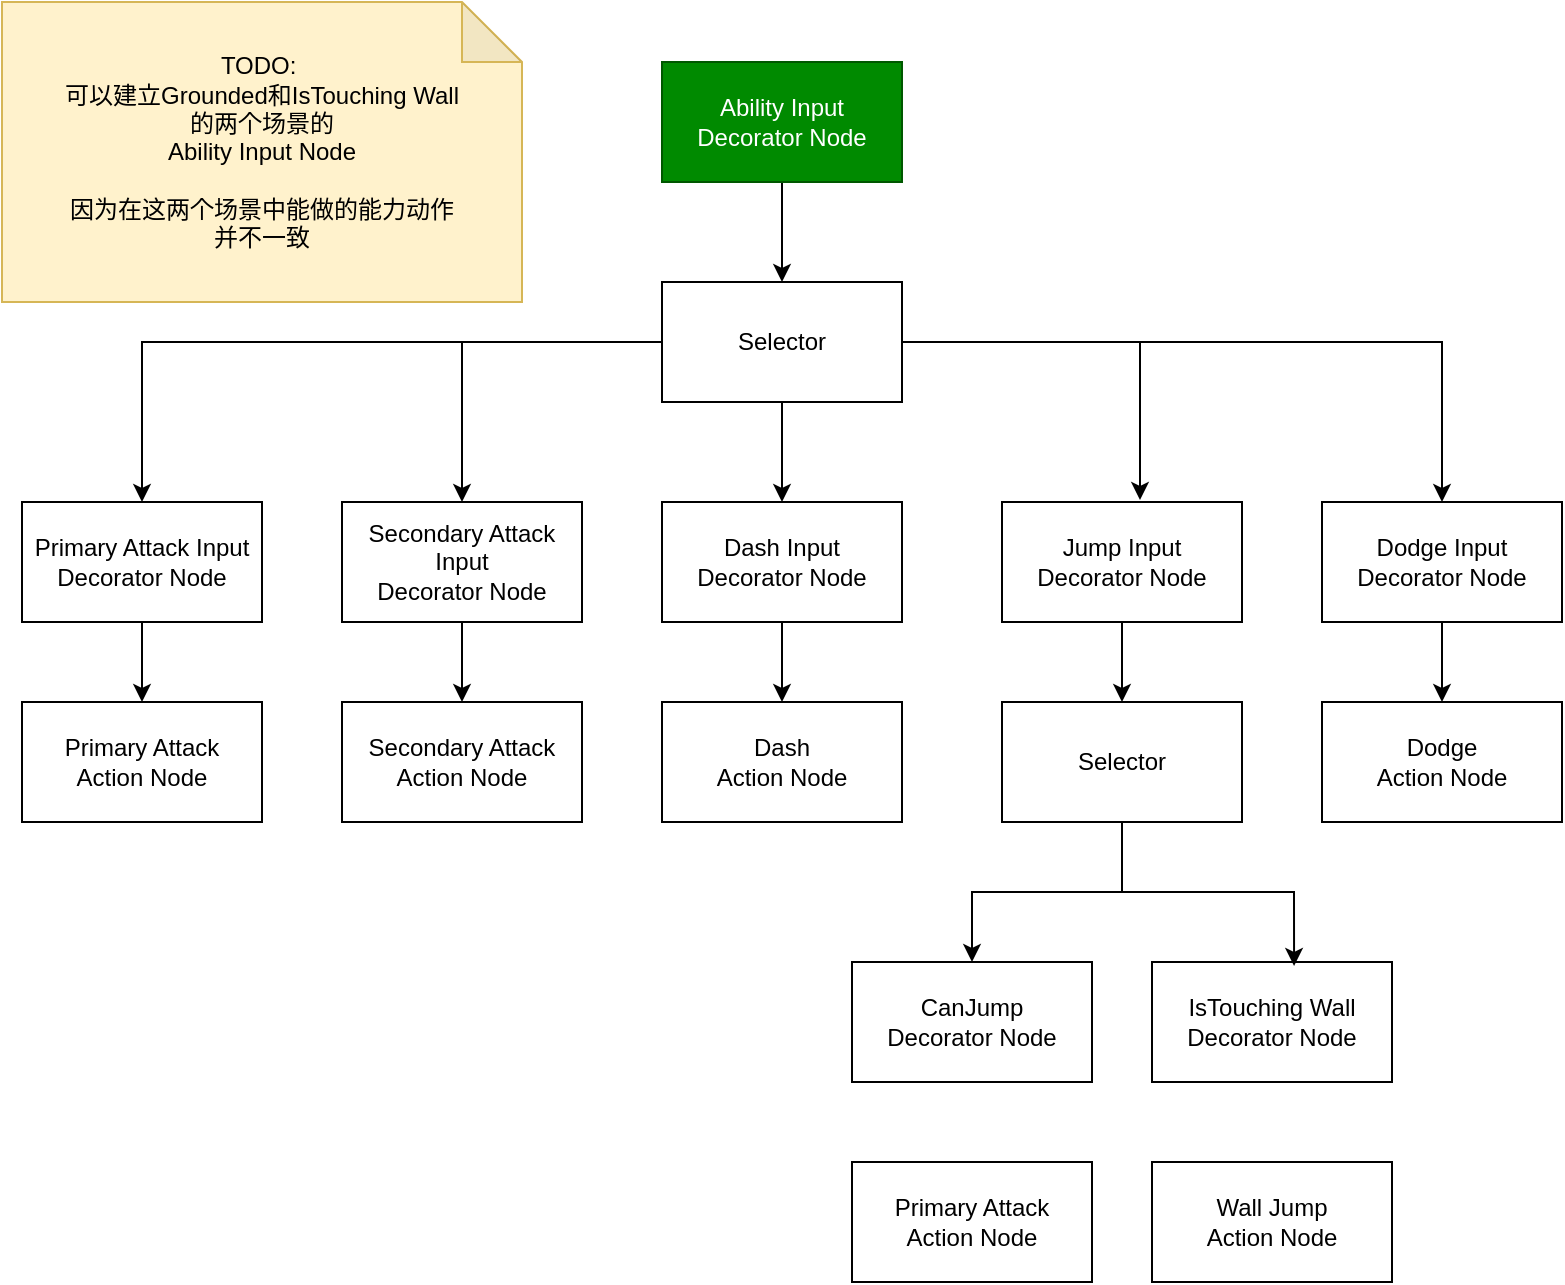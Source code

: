 <mxfile version="24.2.5" type="device">
  <diagram name="第 1 页" id="BaFM6djd5I_EMZOGuvNs">
    <mxGraphModel dx="1098" dy="817" grid="1" gridSize="10" guides="1" tooltips="1" connect="1" arrows="1" fold="1" page="1" pageScale="1" pageWidth="827" pageHeight="1169" math="0" shadow="0">
      <root>
        <mxCell id="0" />
        <mxCell id="1" parent="0" />
        <mxCell id="UWJKWEuTwi-6ReWFImr1-20" style="edgeStyle=orthogonalEdgeStyle;rounded=0;orthogonalLoop=1;jettySize=auto;html=1;" edge="1" parent="1" source="UWJKWEuTwi-6ReWFImr1-1" target="UWJKWEuTwi-6ReWFImr1-2">
          <mxGeometry relative="1" as="geometry" />
        </mxCell>
        <mxCell id="UWJKWEuTwi-6ReWFImr1-1" value="&lt;div&gt;Ability Input&lt;/div&gt;&lt;div&gt;Decorator Node&lt;/div&gt;" style="rounded=0;whiteSpace=wrap;html=1;fillColor=#008a00;strokeColor=#005700;fontColor=#ffffff;" vertex="1" parent="1">
          <mxGeometry x="370" y="100" width="120" height="60" as="geometry" />
        </mxCell>
        <mxCell id="UWJKWEuTwi-6ReWFImr1-21" style="edgeStyle=orthogonalEdgeStyle;rounded=0;orthogonalLoop=1;jettySize=auto;html=1;entryX=0.5;entryY=0;entryDx=0;entryDy=0;" edge="1" parent="1" source="UWJKWEuTwi-6ReWFImr1-2" target="UWJKWEuTwi-6ReWFImr1-3">
          <mxGeometry relative="1" as="geometry" />
        </mxCell>
        <mxCell id="UWJKWEuTwi-6ReWFImr1-22" style="edgeStyle=orthogonalEdgeStyle;rounded=0;orthogonalLoop=1;jettySize=auto;html=1;entryX=0.5;entryY=0;entryDx=0;entryDy=0;" edge="1" parent="1" source="UWJKWEuTwi-6ReWFImr1-2" target="UWJKWEuTwi-6ReWFImr1-5">
          <mxGeometry relative="1" as="geometry" />
        </mxCell>
        <mxCell id="UWJKWEuTwi-6ReWFImr1-23" style="edgeStyle=orthogonalEdgeStyle;rounded=0;orthogonalLoop=1;jettySize=auto;html=1;" edge="1" parent="1" source="UWJKWEuTwi-6ReWFImr1-2" target="UWJKWEuTwi-6ReWFImr1-7">
          <mxGeometry relative="1" as="geometry" />
        </mxCell>
        <mxCell id="UWJKWEuTwi-6ReWFImr1-25" style="edgeStyle=orthogonalEdgeStyle;rounded=0;orthogonalLoop=1;jettySize=auto;html=1;entryX=0.5;entryY=0;entryDx=0;entryDy=0;" edge="1" parent="1" source="UWJKWEuTwi-6ReWFImr1-2" target="UWJKWEuTwi-6ReWFImr1-18">
          <mxGeometry relative="1" as="geometry" />
        </mxCell>
        <mxCell id="UWJKWEuTwi-6ReWFImr1-2" value="&lt;div&gt;Selector&lt;/div&gt;" style="rounded=0;whiteSpace=wrap;html=1;" vertex="1" parent="1">
          <mxGeometry x="370" y="210" width="120" height="60" as="geometry" />
        </mxCell>
        <mxCell id="UWJKWEuTwi-6ReWFImr1-29" style="edgeStyle=orthogonalEdgeStyle;rounded=0;orthogonalLoop=1;jettySize=auto;html=1;entryX=0.5;entryY=0;entryDx=0;entryDy=0;" edge="1" parent="1" source="UWJKWEuTwi-6ReWFImr1-3" target="UWJKWEuTwi-6ReWFImr1-4">
          <mxGeometry relative="1" as="geometry" />
        </mxCell>
        <mxCell id="UWJKWEuTwi-6ReWFImr1-3" value="&lt;div&gt;Primary Attack Input&lt;/div&gt;&lt;div&gt;Decorator Node&lt;/div&gt;" style="rounded=0;whiteSpace=wrap;html=1;" vertex="1" parent="1">
          <mxGeometry x="50" y="320" width="120" height="60" as="geometry" />
        </mxCell>
        <mxCell id="UWJKWEuTwi-6ReWFImr1-4" value="&lt;div&gt;Primary Attack&lt;/div&gt;&lt;div&gt;Action Node&lt;/div&gt;" style="rounded=0;whiteSpace=wrap;html=1;" vertex="1" parent="1">
          <mxGeometry x="50" y="420" width="120" height="60" as="geometry" />
        </mxCell>
        <mxCell id="UWJKWEuTwi-6ReWFImr1-30" style="edgeStyle=orthogonalEdgeStyle;rounded=0;orthogonalLoop=1;jettySize=auto;html=1;entryX=0.5;entryY=0;entryDx=0;entryDy=0;" edge="1" parent="1" source="UWJKWEuTwi-6ReWFImr1-5" target="UWJKWEuTwi-6ReWFImr1-6">
          <mxGeometry relative="1" as="geometry" />
        </mxCell>
        <mxCell id="UWJKWEuTwi-6ReWFImr1-5" value="&lt;div&gt;Secondary Attack Input&lt;/div&gt;&lt;div&gt;Decorator Node&lt;/div&gt;" style="rounded=0;whiteSpace=wrap;html=1;" vertex="1" parent="1">
          <mxGeometry x="210" y="320" width="120" height="60" as="geometry" />
        </mxCell>
        <mxCell id="UWJKWEuTwi-6ReWFImr1-6" value="&lt;div&gt;Secondary Attack&lt;/div&gt;&lt;div&gt;Action Node&lt;/div&gt;" style="rounded=0;whiteSpace=wrap;html=1;" vertex="1" parent="1">
          <mxGeometry x="210" y="420" width="120" height="60" as="geometry" />
        </mxCell>
        <mxCell id="UWJKWEuTwi-6ReWFImr1-31" style="edgeStyle=orthogonalEdgeStyle;rounded=0;orthogonalLoop=1;jettySize=auto;html=1;entryX=0.5;entryY=0;entryDx=0;entryDy=0;" edge="1" parent="1" source="UWJKWEuTwi-6ReWFImr1-7" target="UWJKWEuTwi-6ReWFImr1-8">
          <mxGeometry relative="1" as="geometry" />
        </mxCell>
        <mxCell id="UWJKWEuTwi-6ReWFImr1-7" value="&lt;div&gt;Dash Input&lt;/div&gt;&lt;div&gt;Decorator Node&lt;/div&gt;" style="rounded=0;whiteSpace=wrap;html=1;" vertex="1" parent="1">
          <mxGeometry x="370" y="320" width="120" height="60" as="geometry" />
        </mxCell>
        <mxCell id="UWJKWEuTwi-6ReWFImr1-8" value="&lt;div&gt;Dash&lt;/div&gt;&lt;div&gt;Action Node&lt;/div&gt;" style="rounded=0;whiteSpace=wrap;html=1;" vertex="1" parent="1">
          <mxGeometry x="370" y="420" width="120" height="60" as="geometry" />
        </mxCell>
        <mxCell id="UWJKWEuTwi-6ReWFImr1-26" style="edgeStyle=orthogonalEdgeStyle;rounded=0;orthogonalLoop=1;jettySize=auto;html=1;entryX=0.5;entryY=0;entryDx=0;entryDy=0;" edge="1" parent="1" source="UWJKWEuTwi-6ReWFImr1-9" target="UWJKWEuTwi-6ReWFImr1-10">
          <mxGeometry relative="1" as="geometry" />
        </mxCell>
        <mxCell id="UWJKWEuTwi-6ReWFImr1-9" value="&lt;div&gt;Jump Input&lt;/div&gt;&lt;div&gt;Decorator Node&lt;/div&gt;" style="rounded=0;whiteSpace=wrap;html=1;" vertex="1" parent="1">
          <mxGeometry x="540" y="320" width="120" height="60" as="geometry" />
        </mxCell>
        <mxCell id="UWJKWEuTwi-6ReWFImr1-27" style="edgeStyle=orthogonalEdgeStyle;rounded=0;orthogonalLoop=1;jettySize=auto;html=1;entryX=0.5;entryY=0;entryDx=0;entryDy=0;" edge="1" parent="1" source="UWJKWEuTwi-6ReWFImr1-10" target="UWJKWEuTwi-6ReWFImr1-13">
          <mxGeometry relative="1" as="geometry" />
        </mxCell>
        <mxCell id="UWJKWEuTwi-6ReWFImr1-10" value="&lt;div&gt;Selector&lt;/div&gt;" style="rounded=0;whiteSpace=wrap;html=1;" vertex="1" parent="1">
          <mxGeometry x="540" y="420" width="120" height="60" as="geometry" />
        </mxCell>
        <mxCell id="UWJKWEuTwi-6ReWFImr1-13" value="&lt;div&gt;CanJump&lt;/div&gt;&lt;div&gt;Decorator Node&lt;/div&gt;" style="rounded=0;whiteSpace=wrap;html=1;" vertex="1" parent="1">
          <mxGeometry x="465" y="550" width="120" height="60" as="geometry" />
        </mxCell>
        <mxCell id="UWJKWEuTwi-6ReWFImr1-14" value="&lt;div&gt;Primary Attack&lt;/div&gt;&lt;div&gt;Action Node&lt;/div&gt;" style="rounded=0;whiteSpace=wrap;html=1;" vertex="1" parent="1">
          <mxGeometry x="465" y="650" width="120" height="60" as="geometry" />
        </mxCell>
        <mxCell id="UWJKWEuTwi-6ReWFImr1-15" value="&lt;div&gt;IsTouching Wall&lt;/div&gt;&lt;div&gt;Decorator Node&lt;/div&gt;" style="rounded=0;whiteSpace=wrap;html=1;" vertex="1" parent="1">
          <mxGeometry x="615" y="550" width="120" height="60" as="geometry" />
        </mxCell>
        <mxCell id="UWJKWEuTwi-6ReWFImr1-16" value="&lt;div&gt;Wall Jump&lt;/div&gt;&lt;div&gt;Action Node&lt;/div&gt;" style="rounded=0;whiteSpace=wrap;html=1;" vertex="1" parent="1">
          <mxGeometry x="615" y="650" width="120" height="60" as="geometry" />
        </mxCell>
        <mxCell id="UWJKWEuTwi-6ReWFImr1-17" value="TODO:&amp;nbsp;&lt;div&gt;可以建立Grounded和IsTouching Wall&lt;div&gt;的两个场景的&lt;/div&gt;&lt;/div&gt;&lt;div&gt;Ability Input Node&lt;/div&gt;&lt;div&gt;&lt;br&gt;&lt;/div&gt;&lt;div&gt;因为在这两个场景中能做的能力动作&lt;/div&gt;&lt;div&gt;并不一致&lt;/div&gt;" style="shape=note;whiteSpace=wrap;html=1;backgroundOutline=1;darkOpacity=0.05;fillColor=#fff2cc;strokeColor=#d6b656;" vertex="1" parent="1">
          <mxGeometry x="40" y="70" width="260" height="150" as="geometry" />
        </mxCell>
        <mxCell id="UWJKWEuTwi-6ReWFImr1-32" style="edgeStyle=orthogonalEdgeStyle;rounded=0;orthogonalLoop=1;jettySize=auto;html=1;entryX=0.5;entryY=0;entryDx=0;entryDy=0;" edge="1" parent="1" source="UWJKWEuTwi-6ReWFImr1-18" target="UWJKWEuTwi-6ReWFImr1-19">
          <mxGeometry relative="1" as="geometry" />
        </mxCell>
        <mxCell id="UWJKWEuTwi-6ReWFImr1-18" value="&lt;div&gt;Dodge Input&lt;/div&gt;&lt;div&gt;Decorator Node&lt;/div&gt;" style="rounded=0;whiteSpace=wrap;html=1;" vertex="1" parent="1">
          <mxGeometry x="700" y="320" width="120" height="60" as="geometry" />
        </mxCell>
        <mxCell id="UWJKWEuTwi-6ReWFImr1-19" value="&lt;div&gt;Dodge&lt;/div&gt;&lt;div&gt;Action Node&lt;/div&gt;" style="rounded=0;whiteSpace=wrap;html=1;" vertex="1" parent="1">
          <mxGeometry x="700" y="420" width="120" height="60" as="geometry" />
        </mxCell>
        <mxCell id="UWJKWEuTwi-6ReWFImr1-24" style="edgeStyle=orthogonalEdgeStyle;rounded=0;orthogonalLoop=1;jettySize=auto;html=1;entryX=0.575;entryY=-0.017;entryDx=0;entryDy=0;entryPerimeter=0;" edge="1" parent="1" source="UWJKWEuTwi-6ReWFImr1-2" target="UWJKWEuTwi-6ReWFImr1-9">
          <mxGeometry relative="1" as="geometry" />
        </mxCell>
        <mxCell id="UWJKWEuTwi-6ReWFImr1-28" style="edgeStyle=orthogonalEdgeStyle;rounded=0;orthogonalLoop=1;jettySize=auto;html=1;entryX=0.592;entryY=0.033;entryDx=0;entryDy=0;entryPerimeter=0;" edge="1" parent="1" source="UWJKWEuTwi-6ReWFImr1-10" target="UWJKWEuTwi-6ReWFImr1-15">
          <mxGeometry relative="1" as="geometry" />
        </mxCell>
      </root>
    </mxGraphModel>
  </diagram>
</mxfile>
